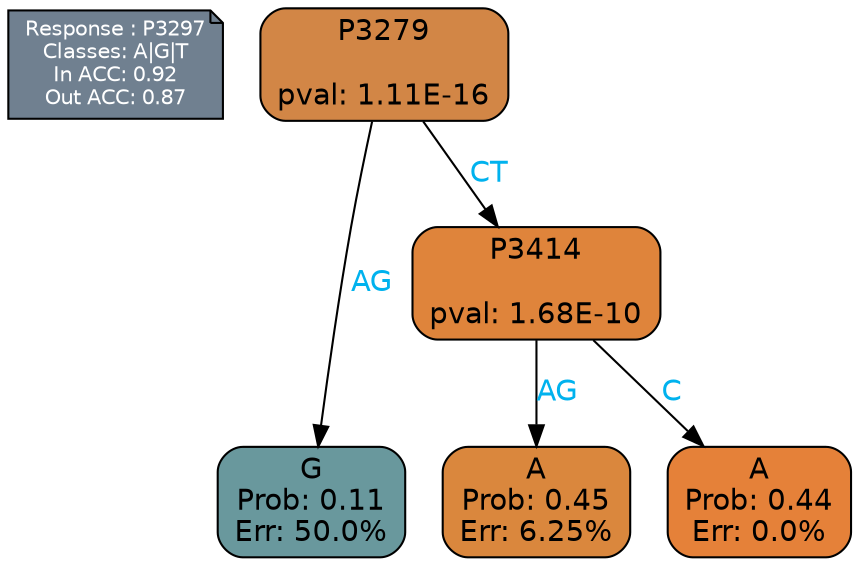 digraph Tree {
node [shape=box, style="filled, rounded", color="black", fontname=helvetica] ;
graph [ranksep=equally, splines=polylines, bgcolor=transparent, dpi=600] ;
edge [fontname=helvetica] ;
LEGEND [label="Response : P3297
Classes: A|G|T
In ACC: 0.92
Out ACC: 0.87
",shape=note,align=left,style=filled,fillcolor="slategray",fontcolor="white",fontsize=10];1 [label="P3279

pval: 1.11E-16", fillcolor="#d28646"] ;
2 [label="G
Prob: 0.11
Err: 50.0%", fillcolor="#69989d"] ;
3 [label="P3414

pval: 1.68E-10", fillcolor="#df843b"] ;
4 [label="A
Prob: 0.45
Err: 6.25%", fillcolor="#da873d"] ;
5 [label="A
Prob: 0.44
Err: 0.0%", fillcolor="#e58139"] ;
1 -> 2 [label="AG",fontcolor=deepskyblue2] ;
1 -> 3 [label="CT",fontcolor=deepskyblue2] ;
3 -> 4 [label="AG",fontcolor=deepskyblue2] ;
3 -> 5 [label="C",fontcolor=deepskyblue2] ;
{rank = same; 2;4;5;}{rank = same; LEGEND;1;}}